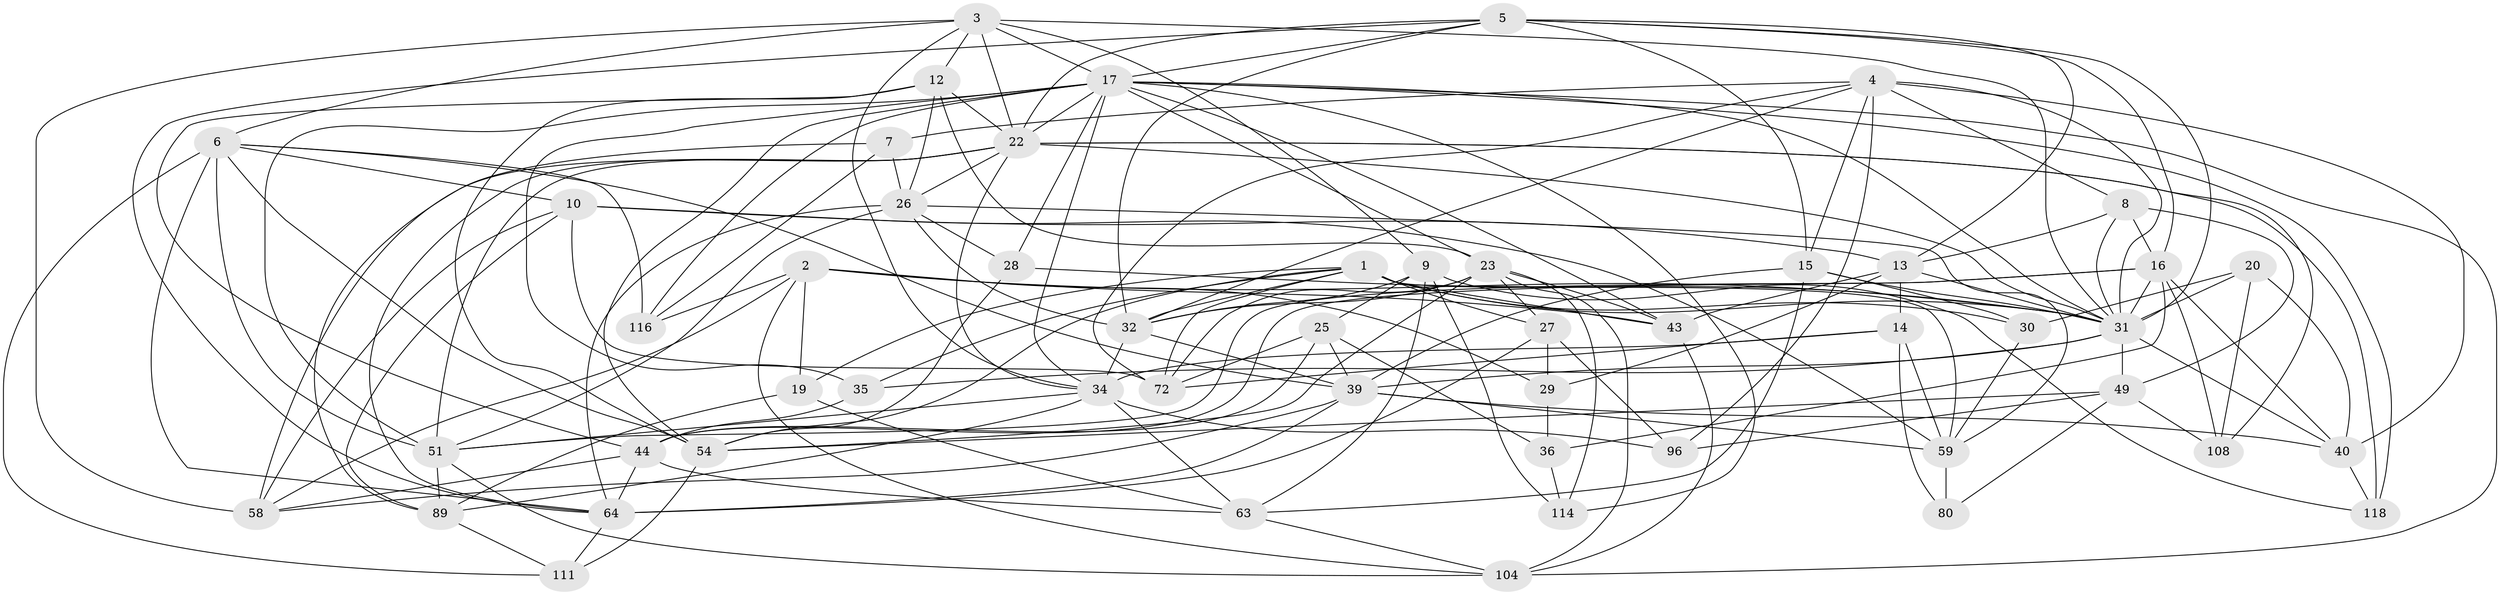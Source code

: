 // original degree distribution, {4: 1.0}
// Generated by graph-tools (version 1.1) at 2025/20/03/04/25 18:20:43]
// undirected, 52 vertices, 170 edges
graph export_dot {
graph [start="1"]
  node [color=gray90,style=filled];
  1 [super="+69+57"];
  2 [super="+87+33"];
  3 [super="+24+85"];
  4 [super="+68"];
  5 [super="+38+60"];
  6 [super="+71+122"];
  7;
  8 [super="+56"];
  9 [super="+83"];
  10 [super="+11"];
  12 [super="+50"];
  13 [super="+21+18"];
  14 [super="+105"];
  15 [super="+126"];
  16 [super="+55"];
  17 [super="+62+48"];
  19;
  20;
  22 [super="+93+47"];
  23 [super="+52+115+103"];
  25 [super="+45"];
  26 [super="+132+67"];
  27 [super="+75"];
  28;
  29;
  30;
  31 [super="+53+90+41"];
  32 [super="+42+65"];
  34 [super="+37"];
  35;
  36;
  39 [super="+61+73"];
  40 [super="+77"];
  43 [super="+82"];
  44 [super="+46"];
  49 [super="+94"];
  51 [super="+102"];
  54 [super="+125+119"];
  58 [super="+99"];
  59 [super="+76+88+79"];
  63 [super="+107"];
  64 [super="+66+70+92"];
  72 [super="+91"];
  80;
  89 [super="+109"];
  96;
  104 [super="+110"];
  108;
  111;
  114;
  116;
  118;
  1 -- 19;
  1 -- 72;
  1 -- 27;
  1 -- 31 [weight=3];
  1 -- 35;
  1 -- 54;
  1 -- 59;
  1 -- 43;
  1 -- 30;
  1 -- 32;
  2 -- 19;
  2 -- 43;
  2 -- 29;
  2 -- 116;
  2 -- 58;
  2 -- 31 [weight=2];
  2 -- 104;
  3 -- 34 [weight=2];
  3 -- 58;
  3 -- 9;
  3 -- 12;
  3 -- 17;
  3 -- 22;
  3 -- 31 [weight=2];
  3 -- 6;
  4 -- 96;
  4 -- 7;
  4 -- 8;
  4 -- 32;
  4 -- 40;
  4 -- 72;
  4 -- 31;
  4 -- 15;
  5 -- 64;
  5 -- 15;
  5 -- 22;
  5 -- 31;
  5 -- 16;
  5 -- 17;
  5 -- 13;
  5 -- 32;
  6 -- 51;
  6 -- 54;
  6 -- 10;
  6 -- 116;
  6 -- 111;
  6 -- 64;
  6 -- 39;
  7 -- 116;
  7 -- 26;
  7 -- 89;
  8 -- 49;
  8 -- 31 [weight=2];
  8 -- 16;
  8 -- 13;
  9 -- 114;
  9 -- 25;
  9 -- 118;
  9 -- 63;
  9 -- 32;
  10 -- 72;
  10 -- 89;
  10 -- 58;
  10 -- 13;
  10 -- 59;
  12 -- 54;
  12 -- 26;
  12 -- 44;
  12 -- 23;
  12 -- 22;
  13 -- 29;
  13 -- 14 [weight=2];
  13 -- 43;
  13 -- 31;
  14 -- 80;
  14 -- 72;
  14 -- 59;
  14 -- 34;
  15 -- 39;
  15 -- 30;
  15 -- 63;
  15 -- 31;
  16 -- 31;
  16 -- 51;
  16 -- 36;
  16 -- 108;
  16 -- 44;
  16 -- 40;
  17 -- 104;
  17 -- 118;
  17 -- 114;
  17 -- 35;
  17 -- 51;
  17 -- 43;
  17 -- 23 [weight=2];
  17 -- 34;
  17 -- 116;
  17 -- 22;
  17 -- 54;
  17 -- 28;
  17 -- 31;
  19 -- 63;
  19 -- 89;
  20 -- 108;
  20 -- 30;
  20 -- 31;
  20 -- 40;
  22 -- 26;
  22 -- 51;
  22 -- 64;
  22 -- 108;
  22 -- 34;
  22 -- 118;
  22 -- 58;
  22 -- 31;
  23 -- 27;
  23 -- 114;
  23 -- 43;
  23 -- 54;
  23 -- 72;
  23 -- 104;
  23 -- 32;
  25 -- 36;
  25 -- 44 [weight=2];
  25 -- 72;
  25 -- 39;
  26 -- 28;
  26 -- 59;
  26 -- 51;
  26 -- 64;
  26 -- 32;
  27 -- 96;
  27 -- 64 [weight=2];
  27 -- 29;
  28 -- 54;
  28 -- 31;
  29 -- 36;
  30 -- 59;
  31 -- 39;
  31 -- 49;
  31 -- 35;
  31 -- 40;
  32 -- 34;
  32 -- 39;
  34 -- 96;
  34 -- 51;
  34 -- 89;
  34 -- 63;
  35 -- 44;
  36 -- 114;
  39 -- 64 [weight=2];
  39 -- 40;
  39 -- 59;
  39 -- 58;
  40 -- 118;
  43 -- 104;
  44 -- 64;
  44 -- 58;
  44 -- 63;
  49 -- 80;
  49 -- 54;
  49 -- 96;
  49 -- 108;
  51 -- 89;
  51 -- 104;
  54 -- 111;
  59 -- 80 [weight=2];
  63 -- 104;
  64 -- 111;
  89 -- 111;
}
